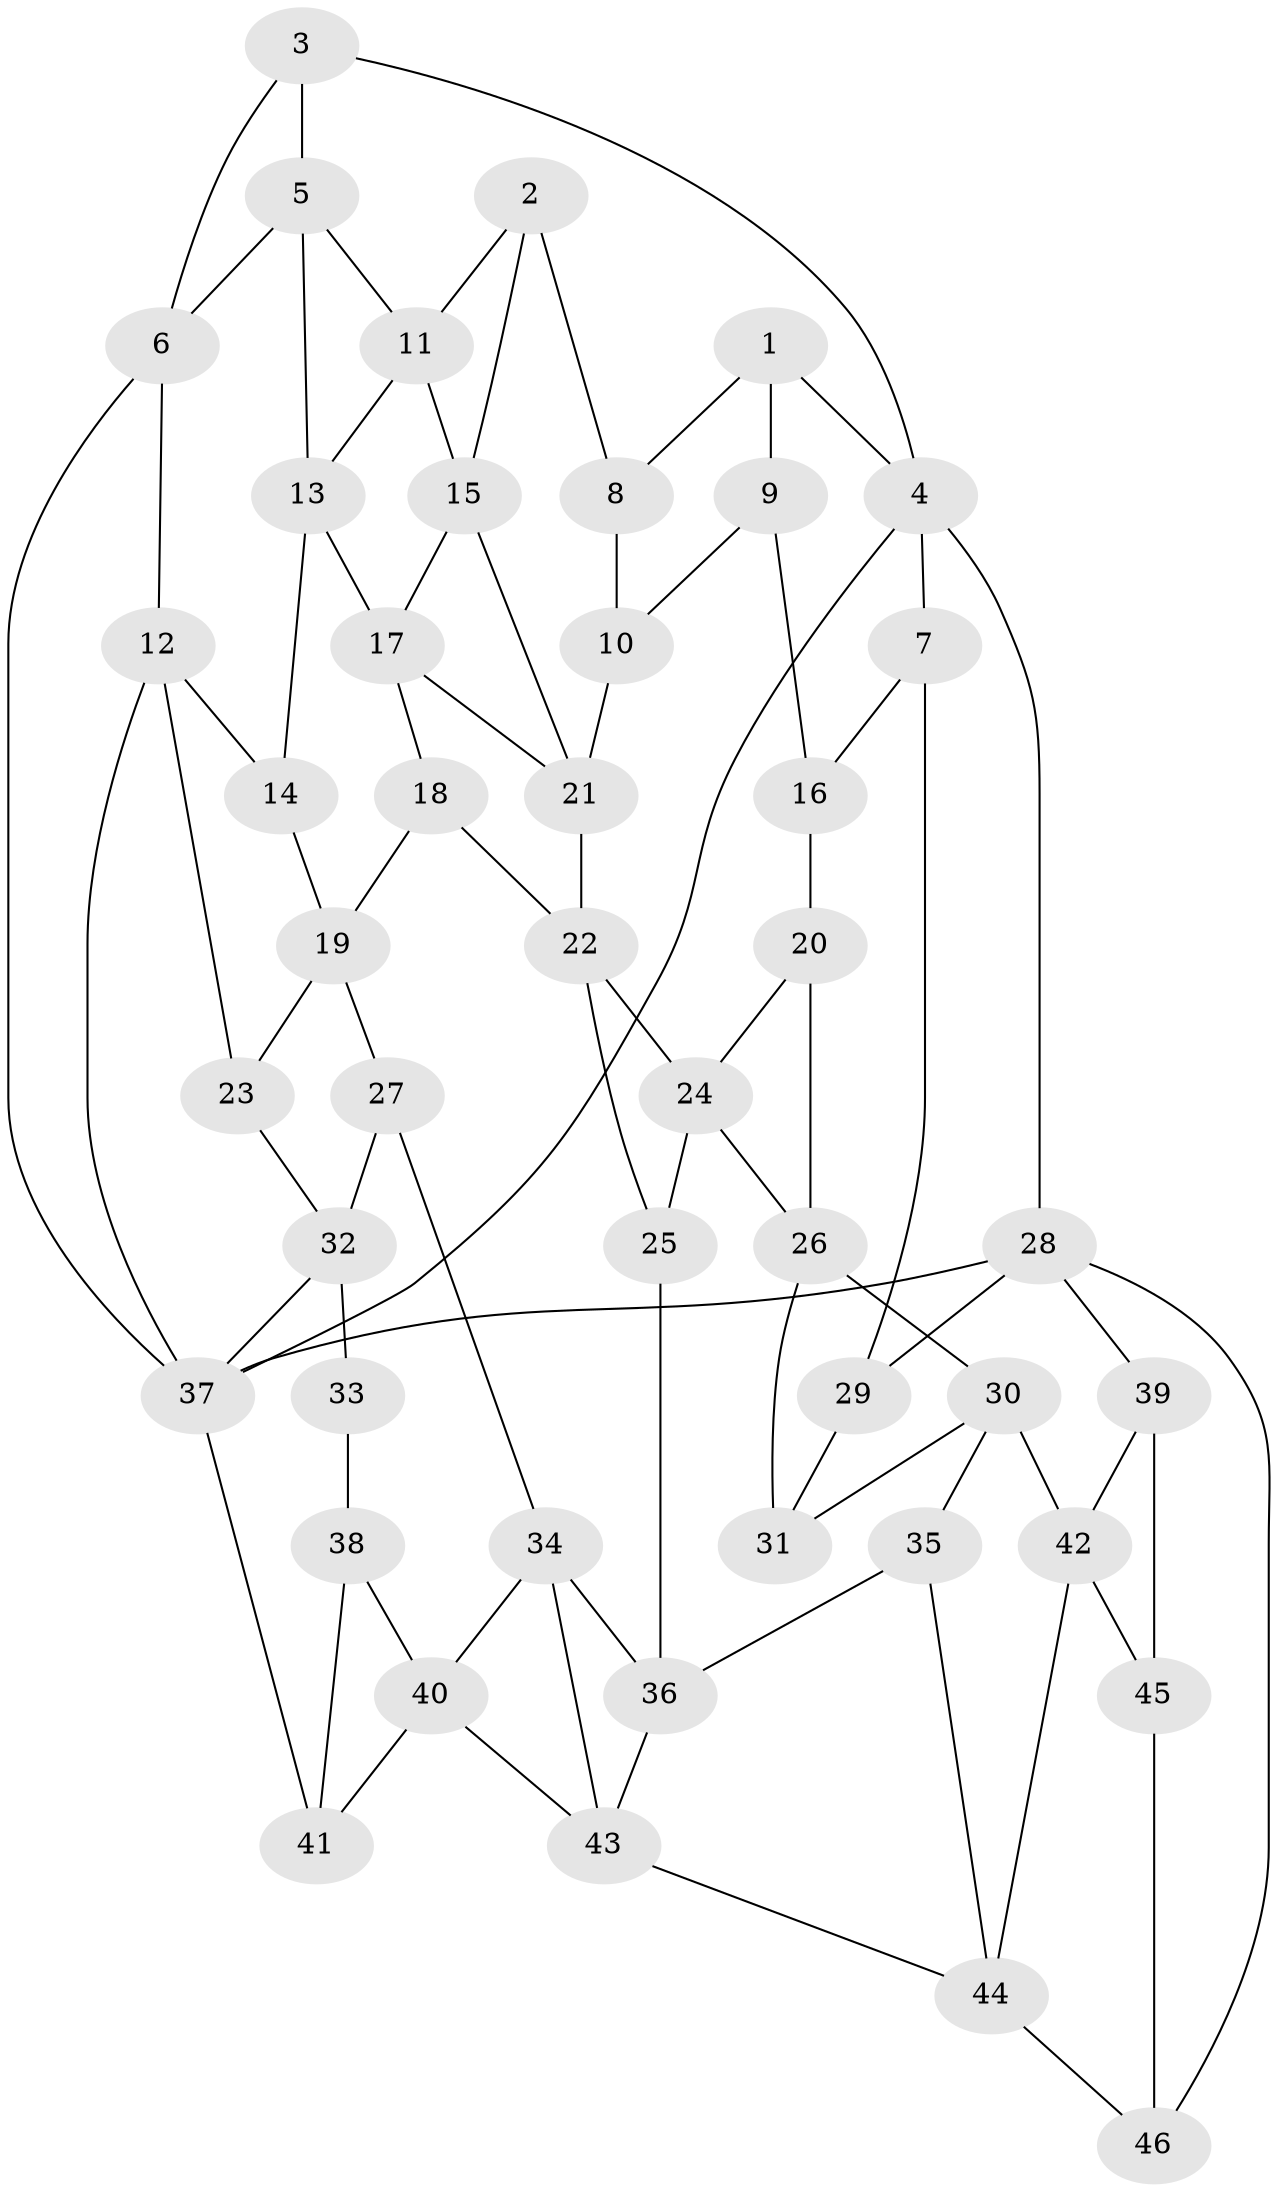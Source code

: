 // original degree distribution, {3: 0.021739130434782608, 4: 0.2391304347826087, 5: 0.5217391304347826, 6: 0.21739130434782608}
// Generated by graph-tools (version 1.1) at 2025/03/03/09/25 03:03:27]
// undirected, 46 vertices, 82 edges
graph export_dot {
graph [start="1"]
  node [color=gray90,style=filled];
  1;
  2;
  3;
  4;
  5;
  6;
  7;
  8;
  9;
  10;
  11;
  12;
  13;
  14;
  15;
  16;
  17;
  18;
  19;
  20;
  21;
  22;
  23;
  24;
  25;
  26;
  27;
  28;
  29;
  30;
  31;
  32;
  33;
  34;
  35;
  36;
  37;
  38;
  39;
  40;
  41;
  42;
  43;
  44;
  45;
  46;
  1 -- 4 [weight=1.0];
  1 -- 8 [weight=1.0];
  1 -- 9 [weight=1.0];
  2 -- 8 [weight=1.0];
  2 -- 11 [weight=1.0];
  2 -- 15 [weight=1.0];
  3 -- 4 [weight=1.0];
  3 -- 5 [weight=1.0];
  3 -- 6 [weight=1.0];
  4 -- 7 [weight=1.0];
  4 -- 28 [weight=1.0];
  4 -- 37 [weight=1.0];
  5 -- 6 [weight=1.0];
  5 -- 11 [weight=1.0];
  5 -- 13 [weight=1.0];
  6 -- 12 [weight=1.0];
  6 -- 37 [weight=1.0];
  7 -- 16 [weight=1.0];
  7 -- 29 [weight=1.0];
  8 -- 10 [weight=1.0];
  9 -- 10 [weight=1.0];
  9 -- 16 [weight=2.0];
  10 -- 21 [weight=1.0];
  11 -- 13 [weight=1.0];
  11 -- 15 [weight=1.0];
  12 -- 14 [weight=1.0];
  12 -- 23 [weight=1.0];
  12 -- 37 [weight=1.0];
  13 -- 14 [weight=1.0];
  13 -- 17 [weight=1.0];
  14 -- 19 [weight=1.0];
  15 -- 17 [weight=1.0];
  15 -- 21 [weight=1.0];
  16 -- 20 [weight=1.0];
  17 -- 18 [weight=1.0];
  17 -- 21 [weight=1.0];
  18 -- 19 [weight=1.0];
  18 -- 22 [weight=1.0];
  19 -- 23 [weight=1.0];
  19 -- 27 [weight=1.0];
  20 -- 24 [weight=1.0];
  20 -- 26 [weight=1.0];
  21 -- 22 [weight=1.0];
  22 -- 24 [weight=1.0];
  22 -- 25 [weight=1.0];
  23 -- 32 [weight=2.0];
  24 -- 25 [weight=1.0];
  24 -- 26 [weight=1.0];
  25 -- 36 [weight=1.0];
  26 -- 30 [weight=1.0];
  26 -- 31 [weight=1.0];
  27 -- 32 [weight=1.0];
  27 -- 34 [weight=1.0];
  28 -- 29 [weight=1.0];
  28 -- 37 [weight=1.0];
  28 -- 39 [weight=1.0];
  28 -- 46 [weight=1.0];
  29 -- 31 [weight=2.0];
  30 -- 31 [weight=1.0];
  30 -- 35 [weight=1.0];
  30 -- 42 [weight=1.0];
  32 -- 33 [weight=2.0];
  32 -- 37 [weight=1.0];
  33 -- 38 [weight=2.0];
  34 -- 36 [weight=1.0];
  34 -- 40 [weight=1.0];
  34 -- 43 [weight=1.0];
  35 -- 36 [weight=1.0];
  35 -- 44 [weight=1.0];
  36 -- 43 [weight=1.0];
  37 -- 41 [weight=1.0];
  38 -- 40 [weight=1.0];
  38 -- 41 [weight=1.0];
  39 -- 42 [weight=1.0];
  39 -- 45 [weight=2.0];
  40 -- 41 [weight=1.0];
  40 -- 43 [weight=1.0];
  42 -- 44 [weight=1.0];
  42 -- 45 [weight=1.0];
  43 -- 44 [weight=1.0];
  44 -- 46 [weight=1.0];
  45 -- 46 [weight=1.0];
}
